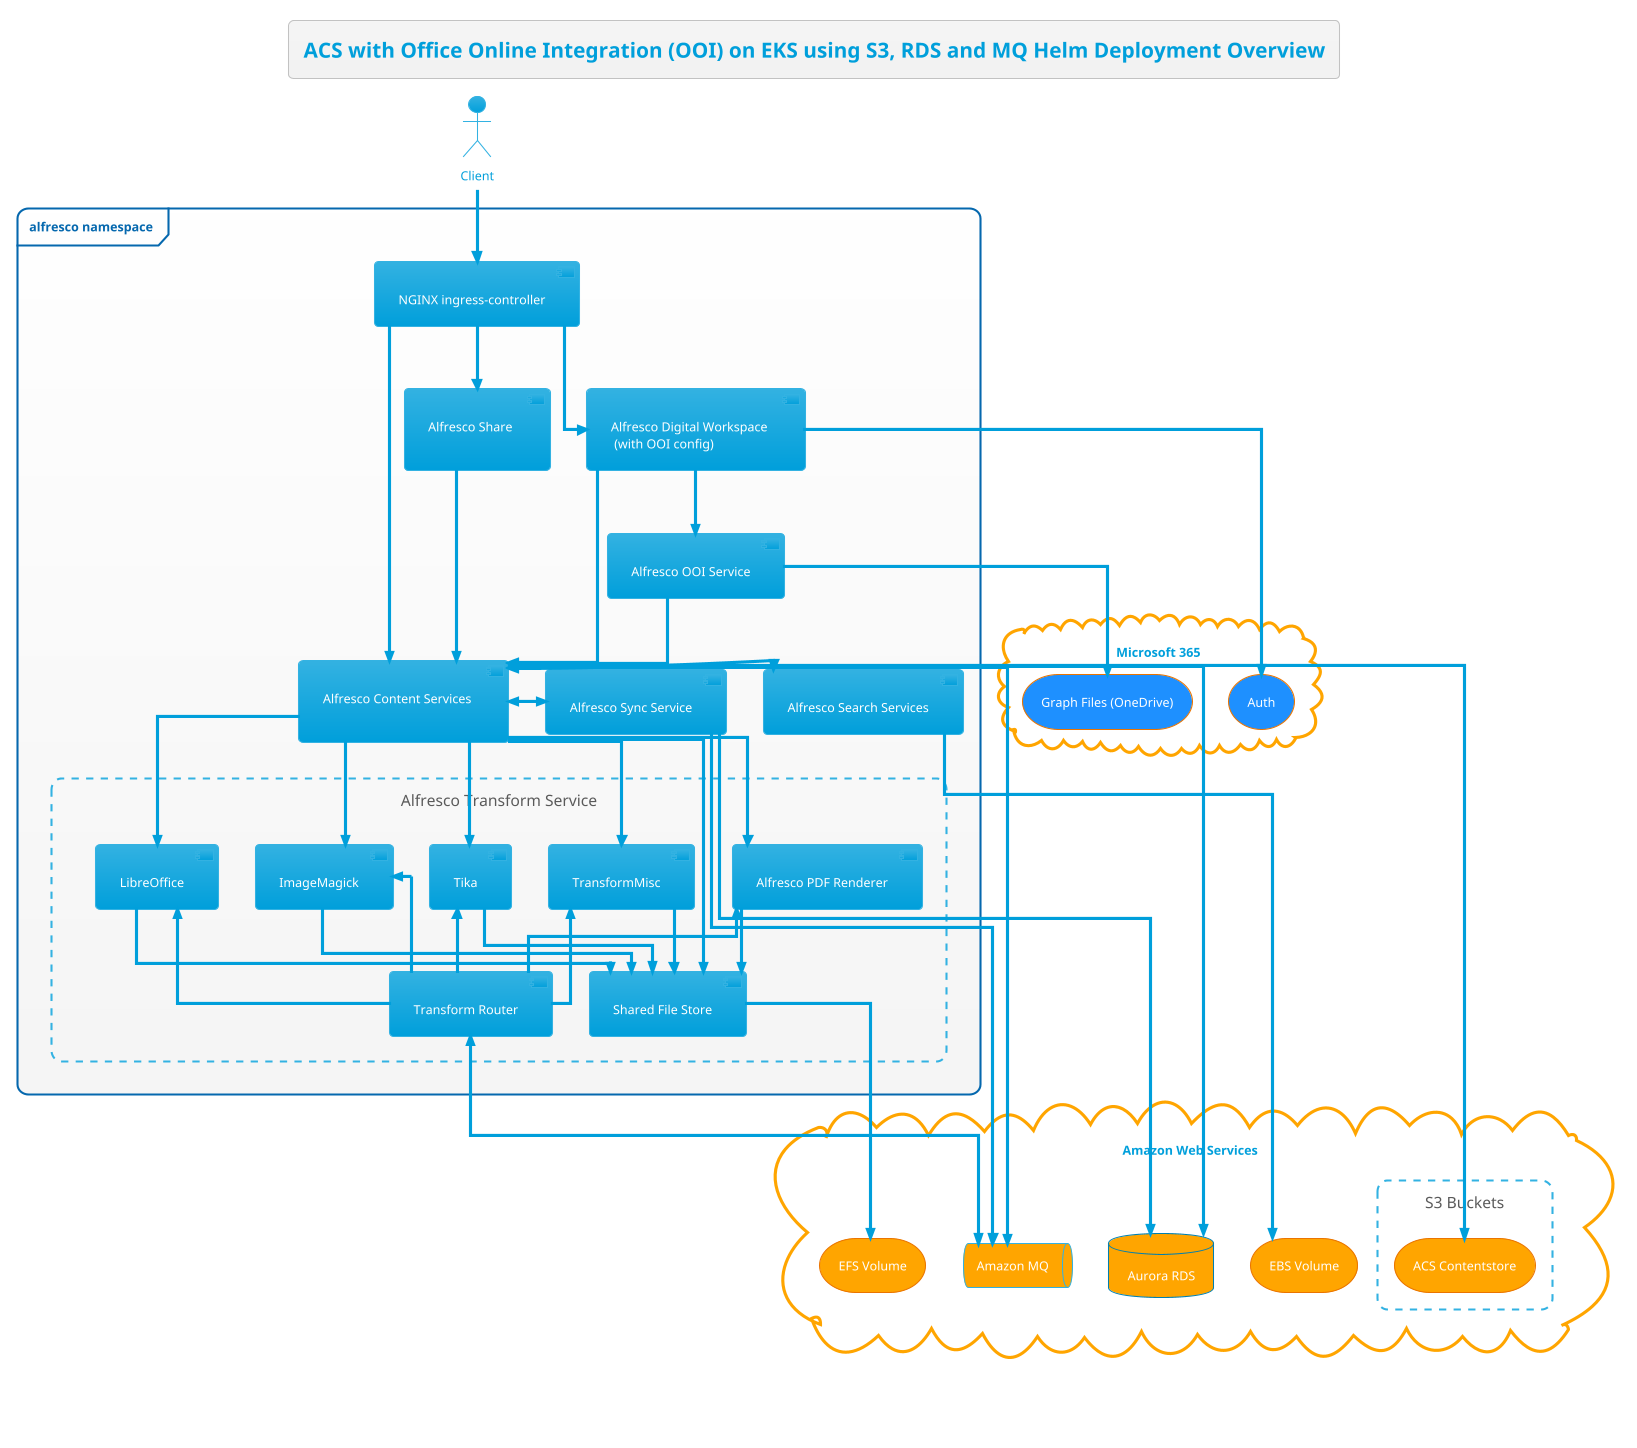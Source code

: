 @startuml
!theme bluegray
Title: ACS with Office Online Integration (OOI) on EKS using S3, RDS and MQ Helm Deployment Overview

skinparam linetype ortho
skinparam rectangle {
    BorderStyle dashed
    FontSize 15
    FontStyle none
    BackgroungColor Azure
}

skinparam cloud {
    BorderThickness 3
    BorderColor Orange
    BackgroundColor white
    CloudFontSize 15
}

actor Client

frame "alfresco namespace" {
    component "NGINX ingress-controller" as nginx
    component "Alfresco Digital Workspace \n (with OOI config)" as adw
    component "Alfresco Content Services \n" as acs
    component "Alfresco Search Services" as ass
    component "Alfresco Sync Service" as sync
    component "Alfresco Share \n" as share
    component "Alfresco OOI Service" as ooi
    rectangle "Alfresco Transform Service" as ats {
        component "Transform Router" as tr
        component "Shared File Store" as sfs
        component "Alfresco PDF Renderer" as pdfr
        component "LibreOffice" as libr
        component "ImageMagick" as img
        component "Tika" as tika
        component "TransformMisc" as misc
    }
}

cloud "Amazon Web Services" {
    rectangle "S3 Buckets" {
        storage "ACS Contentstore" as s3acs #Orange
    }
    database "Aurora RDS" as db #Orange
    storage "EBS Volume" as ebs #Orange
    storage "EFS Volume" as vc #Orange
    queue "Amazon MQ" as mq #Orange
}

cloud "Microsoft 365" {
    storage "Auth" as msauth #DodgerBlue
    storage "Graph Files (OneDrive)" as msgraph #DodgerBlue
}

acs -[hidden]- ats
Client -->> nginx

nginx -->> acs
nginx -->> share
nginx -->> adw

ass -->> ebs
sfs -->> vc
acs -->> s3acs

ass <<->> acs
acs -->> db
acs -->> pdfr
acs -->> libr
acs -->> img
acs -->> tika
acs -->> misc
acs -->> sfs
acs <<-->> mq
tr -up->> pdfr
tr -up->> libr
tr -up->> img
tr -up->> tika
tr -up->> misc
tr <<-->> mq
pdfr -->> sfs
libr -->> sfs
img -->> sfs
tika -->> sfs
misc -->> sfs
share -->> acs
adw -->> acs
adw -->> ooi
adw -->> msauth

ooi -->> acs
ooi -->> msgraph

sync <<->> acs
sync -->> db
sync -->> mq

center footer Copyright 2021 Alfresco Software Inc

@enduml
